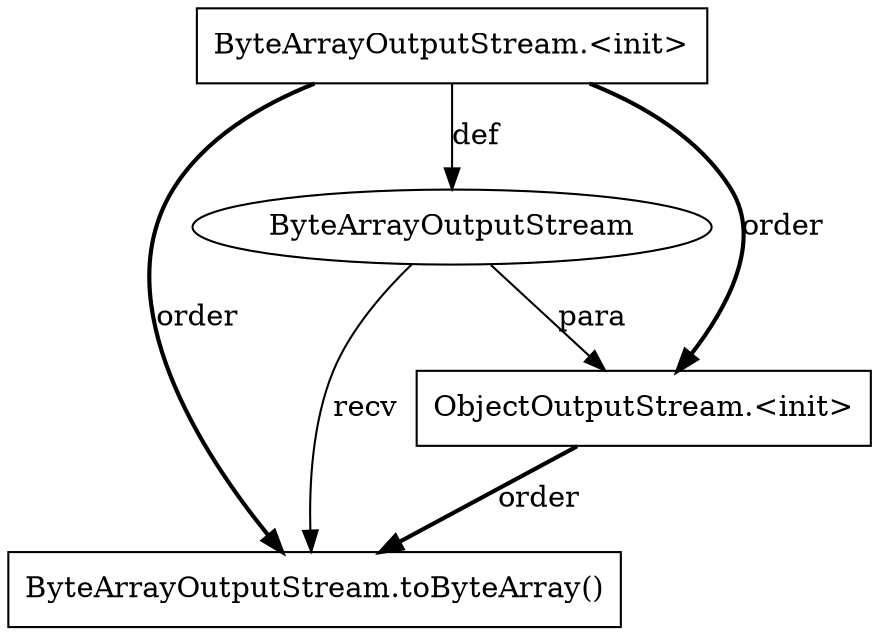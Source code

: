 digraph "AUG" {

  1 [ label="ByteArrayOutputStream.toByteArray()" shape="box" ];
  2 [ label="ByteArrayOutputStream" shape="ellipse" ];
  3 [ label="ByteArrayOutputStream.<init>" shape="box" ];
  4 [ label="ObjectOutputStream.<init>" shape="box" ];
  4 -> 1 [ label="order" style="bold" ];
  3 -> 1 [ label="order" style="bold" ];
  2 -> 1 [ label="recv" style="solid" ];
  3 -> 2 [ label="def" style="solid" ];
  3 -> 4 [ label="order" style="bold" ];
  2 -> 4 [ label="para" style="solid" ];
}
